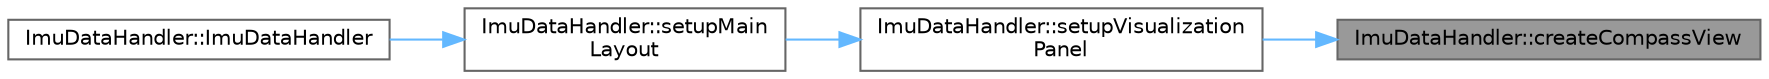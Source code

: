 digraph "ImuDataHandler::createCompassView"
{
 // LATEX_PDF_SIZE
  bgcolor="transparent";
  edge [fontname=Helvetica,fontsize=10,labelfontname=Helvetica,labelfontsize=10];
  node [fontname=Helvetica,fontsize=10,shape=box,height=0.2,width=0.4];
  rankdir="RL";
  Node1 [id="Node000001",label="ImuDataHandler::createCompassView",height=0.2,width=0.4,color="gray40", fillcolor="grey60", style="filled", fontcolor="black",tooltip="Tworzy widok 3D (Qt3DWindow w kontenerze QWidget) dla kompasu."];
  Node1 -> Node2 [id="edge1_Node000001_Node000002",dir="back",color="steelblue1",style="solid",tooltip=" "];
  Node2 [id="Node000002",label="ImuDataHandler::setupVisualization\lPanel",height=0.2,width=0.4,color="grey40", fillcolor="white", style="filled",URL="$class_imu_data_handler.html#a9179f9700276cd0eaad6a9c764780156",tooltip="Konfiguruje prawy panel wizualizacji, zawierający model 3D i kompas."];
  Node2 -> Node3 [id="edge2_Node000002_Node000003",dir="back",color="steelblue1",style="solid",tooltip=" "];
  Node3 [id="Node000003",label="ImuDataHandler::setupMain\lLayout",height=0.2,width=0.4,color="grey40", fillcolor="white", style="filled",URL="$class_imu_data_handler.html#ac2a199dc1a1aed47e0ac97509bf0ae56",tooltip="Konfiguruje główny układ interfejsu użytkownika, tworząc i rozmieszczając panele."];
  Node3 -> Node4 [id="edge3_Node000003_Node000004",dir="back",color="steelblue1",style="solid",tooltip=" "];
  Node4 [id="Node000004",label="ImuDataHandler::ImuDataHandler",height=0.2,width=0.4,color="grey40", fillcolor="white", style="filled",URL="$class_imu_data_handler.html#a1ebcd9d4e4ff48f36ca78edcbcece7c7",tooltip="Konstruktor klasy ImuDataHandler."];
}

